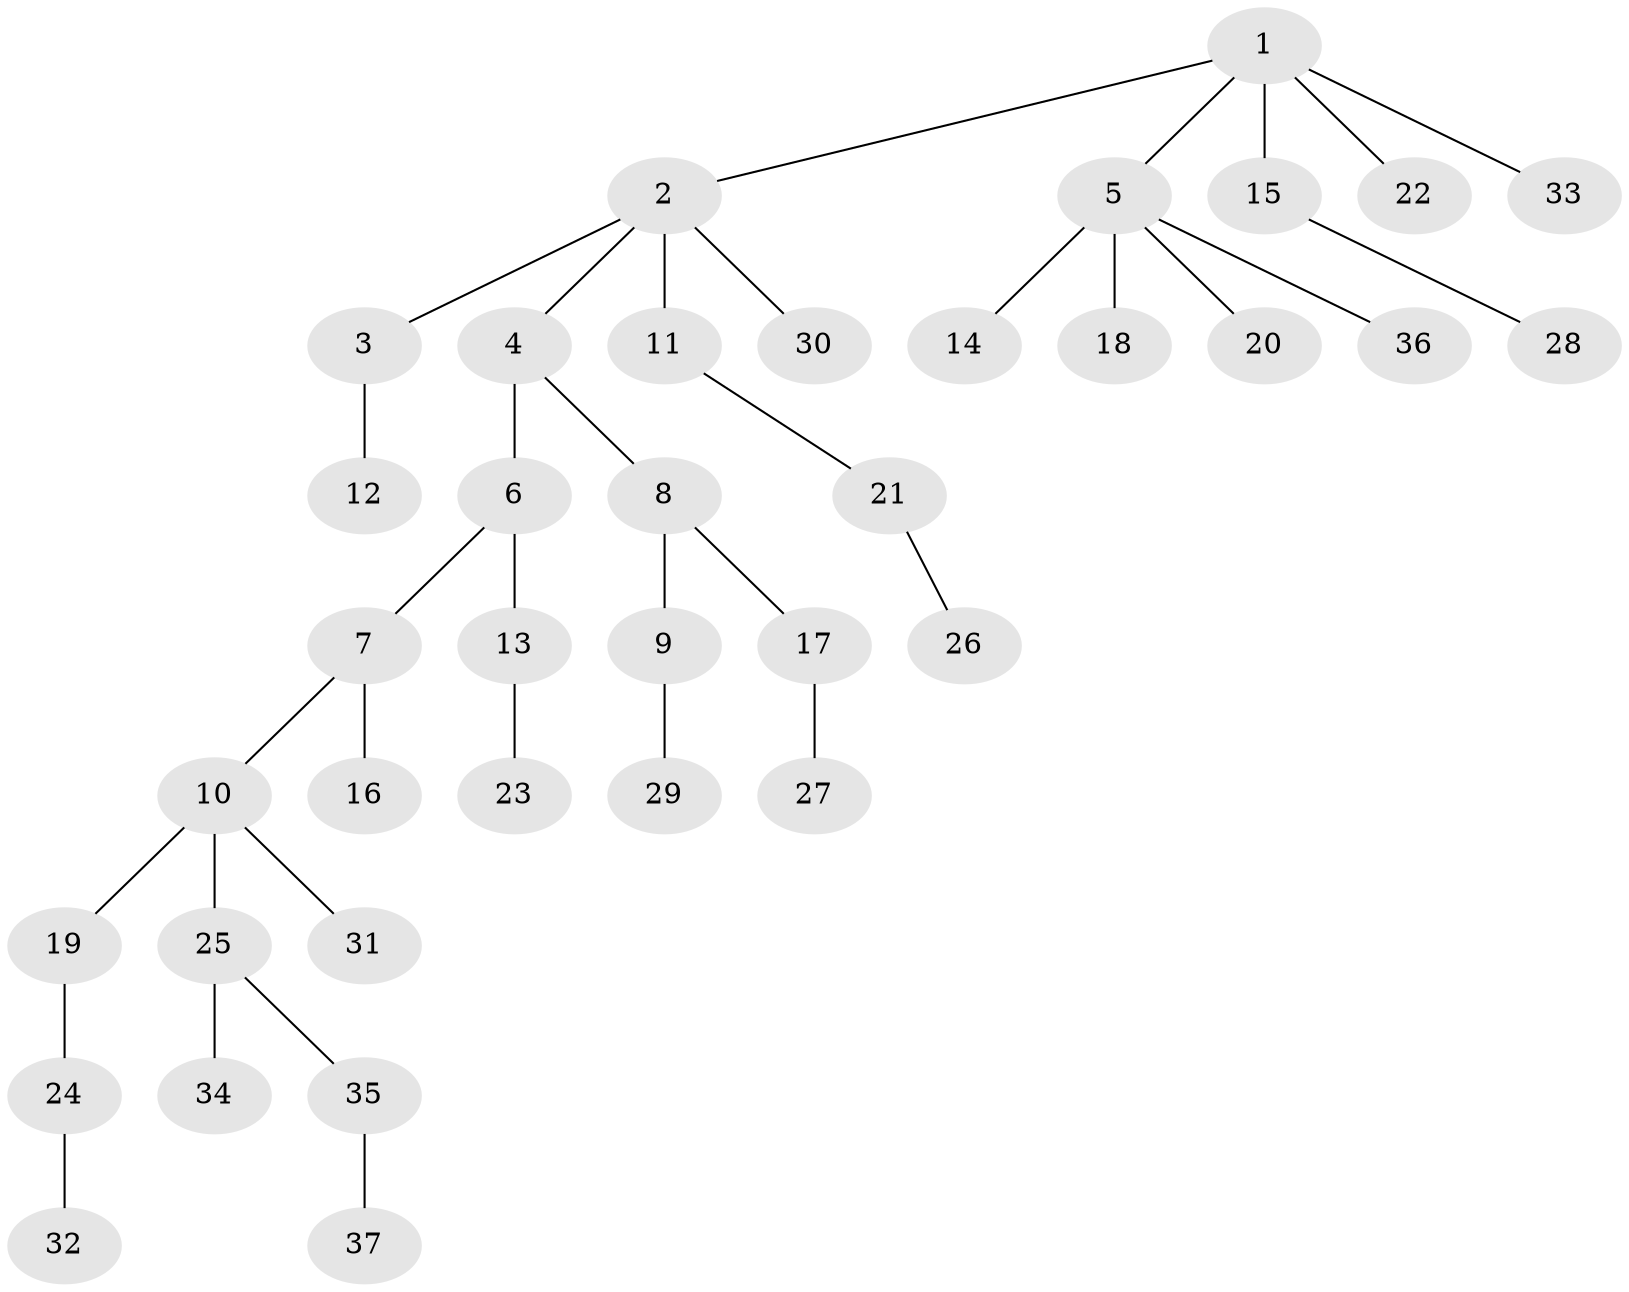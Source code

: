 // original degree distribution, {4: 0.08547008547008547, 6: 0.017094017094017096, 3: 0.11965811965811966, 5: 0.042735042735042736, 2: 0.23076923076923078, 1: 0.5042735042735043}
// Generated by graph-tools (version 1.1) at 2025/51/03/04/25 22:51:34]
// undirected, 37 vertices, 36 edges
graph export_dot {
  node [color=gray90,style=filled];
  1;
  2;
  3;
  4;
  5;
  6;
  7;
  8;
  9;
  10;
  11;
  12;
  13;
  14;
  15;
  16;
  17;
  18;
  19;
  20;
  21;
  22;
  23;
  24;
  25;
  26;
  27;
  28;
  29;
  30;
  31;
  32;
  33;
  34;
  35;
  36;
  37;
  1 -- 2 [weight=1.0];
  1 -- 5 [weight=1.0];
  1 -- 15 [weight=1.0];
  1 -- 22 [weight=1.0];
  1 -- 33 [weight=1.0];
  2 -- 3 [weight=1.0];
  2 -- 4 [weight=1.0];
  2 -- 11 [weight=1.0];
  2 -- 30 [weight=1.0];
  3 -- 12 [weight=1.0];
  4 -- 6 [weight=2.0];
  4 -- 8 [weight=1.0];
  5 -- 14 [weight=1.0];
  5 -- 18 [weight=2.0];
  5 -- 20 [weight=1.0];
  5 -- 36 [weight=1.0];
  6 -- 7 [weight=1.0];
  6 -- 13 [weight=1.0];
  7 -- 10 [weight=1.0];
  7 -- 16 [weight=1.0];
  8 -- 9 [weight=1.0];
  8 -- 17 [weight=1.0];
  9 -- 29 [weight=1.0];
  10 -- 19 [weight=1.0];
  10 -- 25 [weight=1.0];
  10 -- 31 [weight=1.0];
  11 -- 21 [weight=1.0];
  13 -- 23 [weight=1.0];
  15 -- 28 [weight=1.0];
  17 -- 27 [weight=1.0];
  19 -- 24 [weight=1.0];
  21 -- 26 [weight=1.0];
  24 -- 32 [weight=1.0];
  25 -- 34 [weight=1.0];
  25 -- 35 [weight=1.0];
  35 -- 37 [weight=1.0];
}
